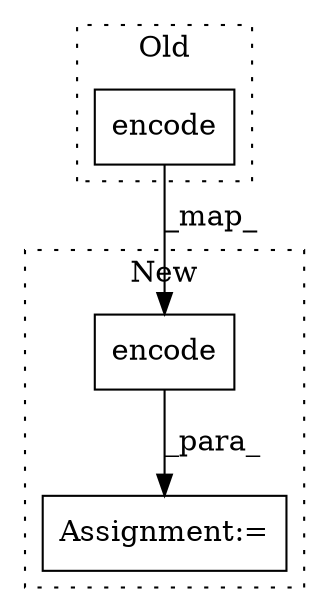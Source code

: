 digraph G {
subgraph cluster0 {
1 [label="encode" a="32" s="832,859" l="7,1" shape="box"];
label = "Old";
style="dotted";
}
subgraph cluster1 {
2 [label="encode" a="32" s="933,960" l="7,1" shape="box"];
3 [label="Assignment:=" a="7" s="927" l="1" shape="box"];
label = "New";
style="dotted";
}
1 -> 2 [label="_map_"];
2 -> 3 [label="_para_"];
}